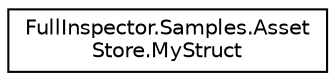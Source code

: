 digraph "Graphical Class Hierarchy"
{
  edge [fontname="Helvetica",fontsize="10",labelfontname="Helvetica",labelfontsize="10"];
  node [fontname="Helvetica",fontsize="10",shape=record];
  rankdir="LR";
  Node1 [label="FullInspector.Samples.Asset\lStore.MyStruct",height=0.2,width=0.4,color="black", fillcolor="white", style="filled",URL="$struct_full_inspector_1_1_samples_1_1_asset_store_1_1_my_struct.html"];
}
